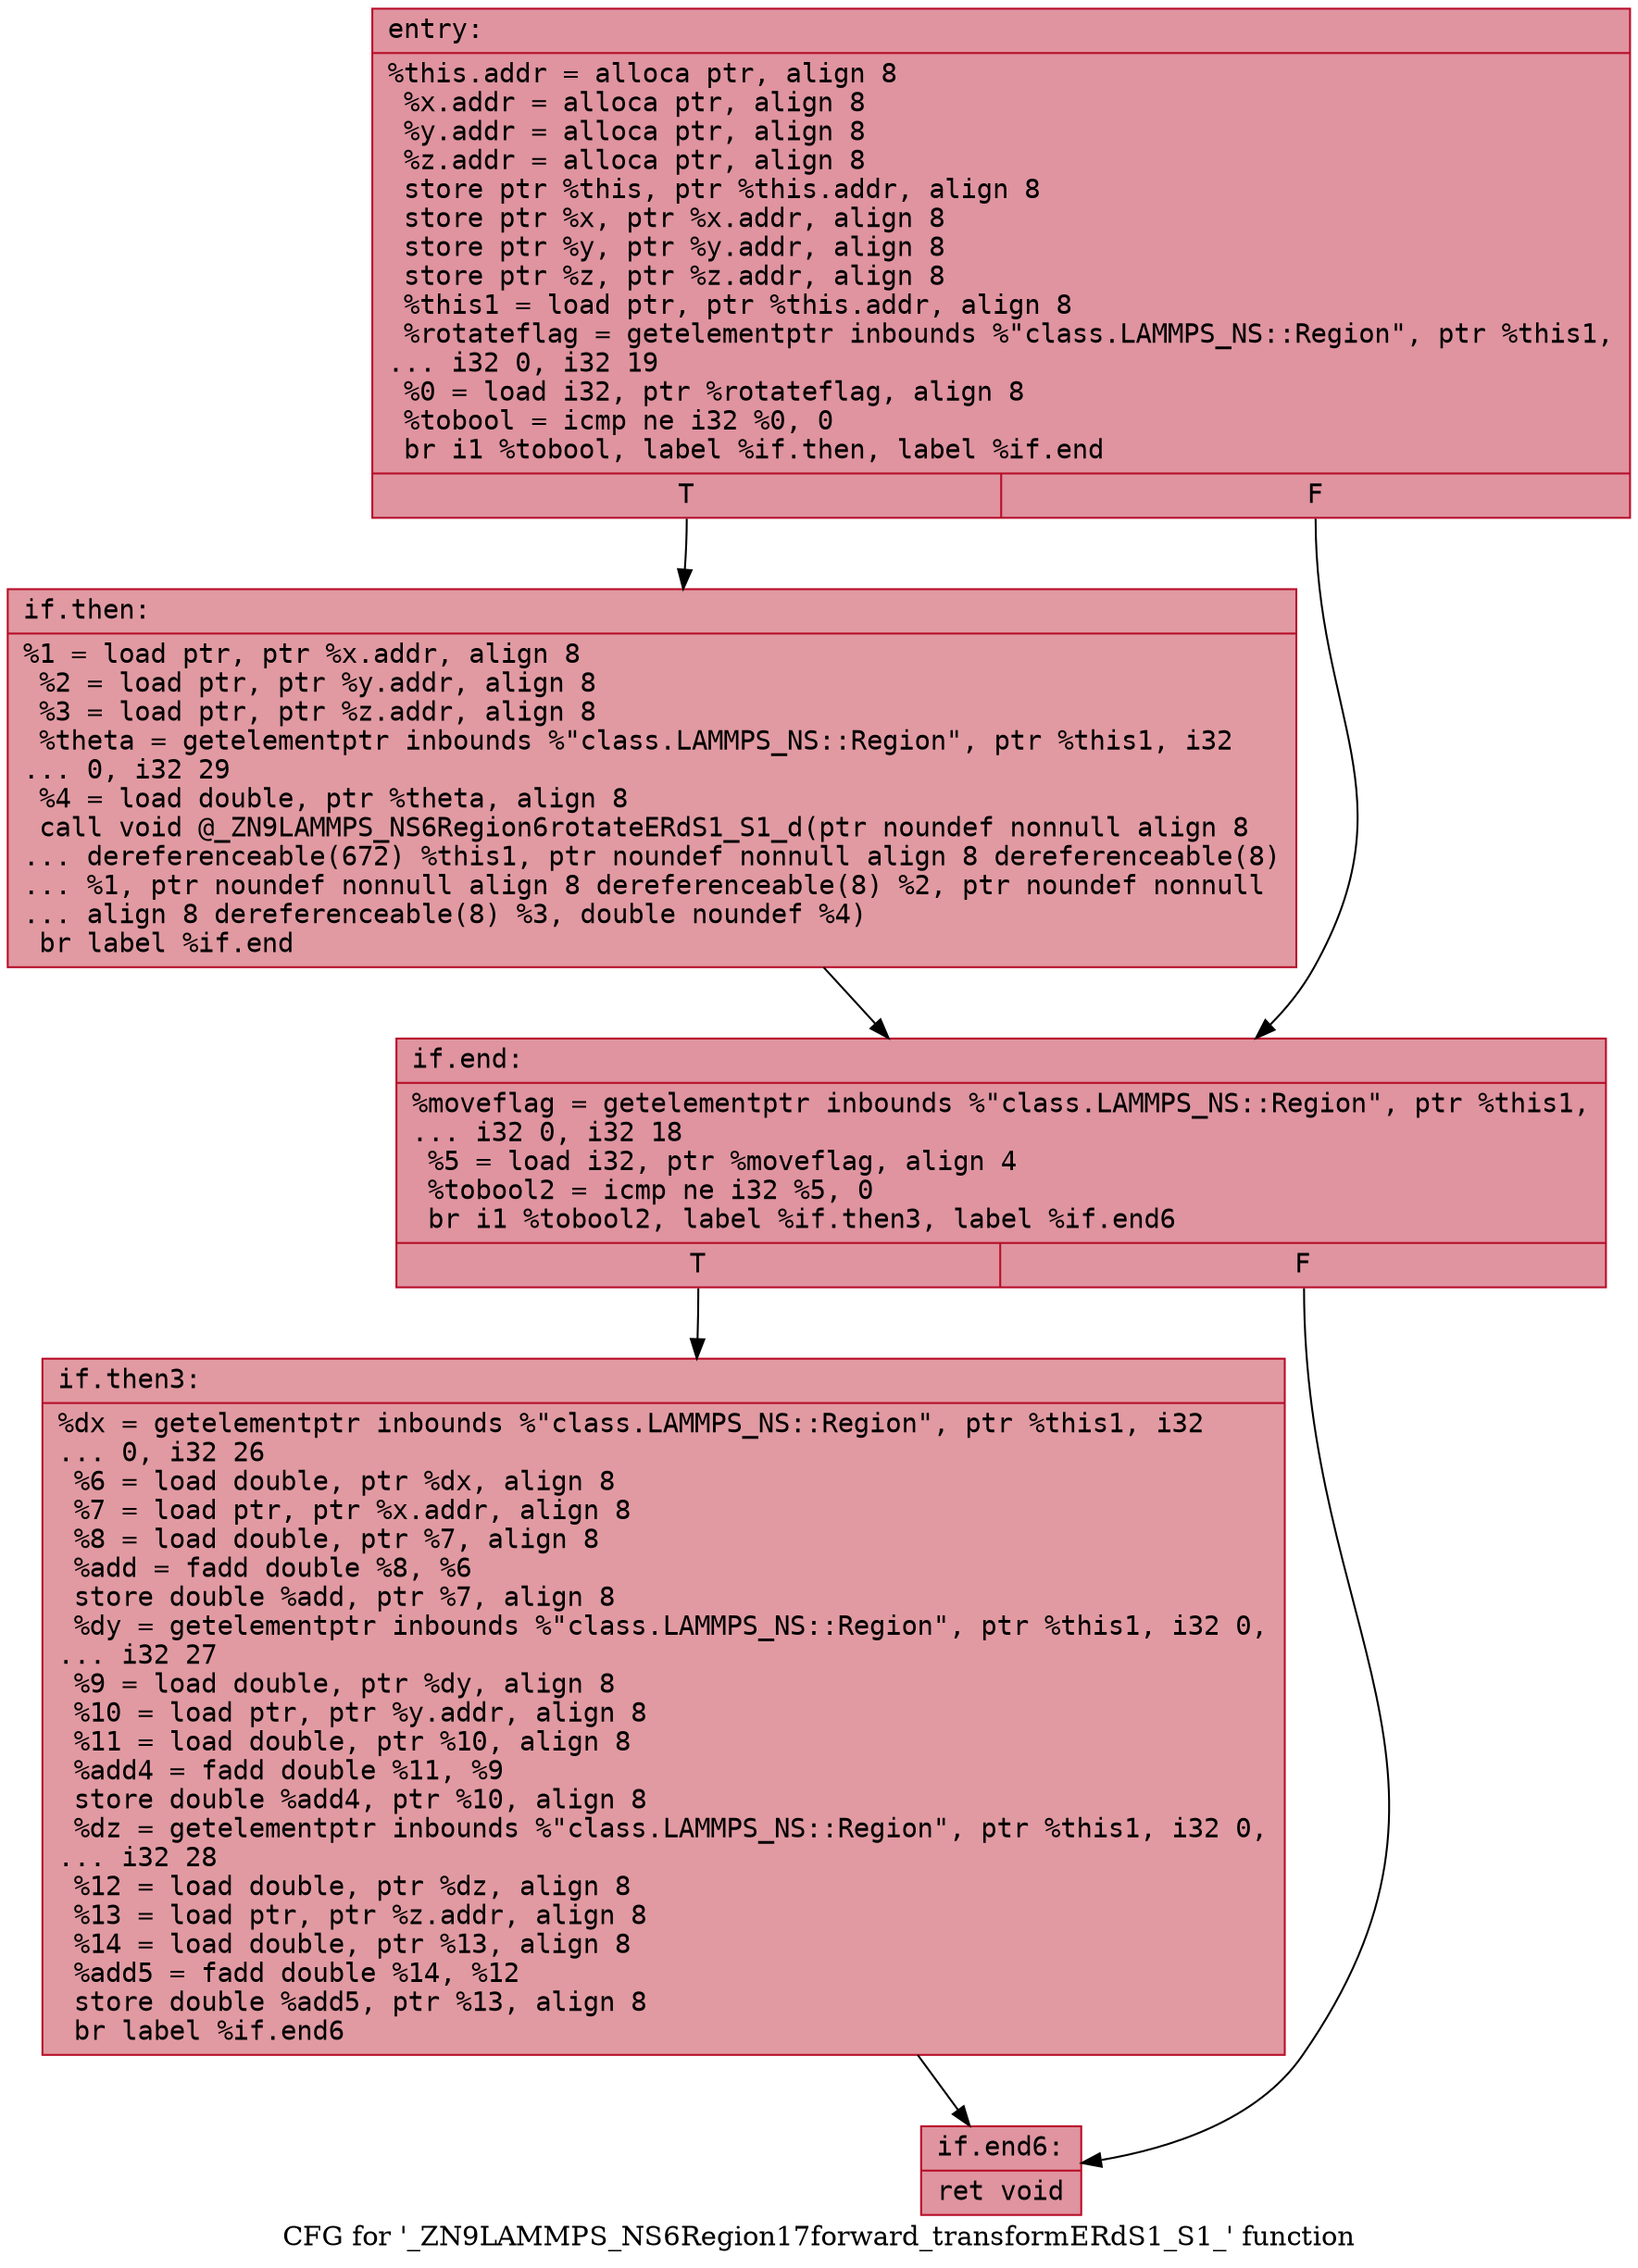 digraph "CFG for '_ZN9LAMMPS_NS6Region17forward_transformERdS1_S1_' function" {
	label="CFG for '_ZN9LAMMPS_NS6Region17forward_transformERdS1_S1_' function";

	Node0x562b27776030 [shape=record,color="#b70d28ff", style=filled, fillcolor="#b70d2870" fontname="Courier",label="{entry:\l|  %this.addr = alloca ptr, align 8\l  %x.addr = alloca ptr, align 8\l  %y.addr = alloca ptr, align 8\l  %z.addr = alloca ptr, align 8\l  store ptr %this, ptr %this.addr, align 8\l  store ptr %x, ptr %x.addr, align 8\l  store ptr %y, ptr %y.addr, align 8\l  store ptr %z, ptr %z.addr, align 8\l  %this1 = load ptr, ptr %this.addr, align 8\l  %rotateflag = getelementptr inbounds %\"class.LAMMPS_NS::Region\", ptr %this1,\l... i32 0, i32 19\l  %0 = load i32, ptr %rotateflag, align 8\l  %tobool = icmp ne i32 %0, 0\l  br i1 %tobool, label %if.then, label %if.end\l|{<s0>T|<s1>F}}"];
	Node0x562b27776030:s0 -> Node0x562b277767a0[tooltip="entry -> if.then\nProbability 62.50%" ];
	Node0x562b27776030:s1 -> Node0x562b277769b0[tooltip="entry -> if.end\nProbability 37.50%" ];
	Node0x562b277767a0 [shape=record,color="#b70d28ff", style=filled, fillcolor="#bb1b2c70" fontname="Courier",label="{if.then:\l|  %1 = load ptr, ptr %x.addr, align 8\l  %2 = load ptr, ptr %y.addr, align 8\l  %3 = load ptr, ptr %z.addr, align 8\l  %theta = getelementptr inbounds %\"class.LAMMPS_NS::Region\", ptr %this1, i32\l... 0, i32 29\l  %4 = load double, ptr %theta, align 8\l  call void @_ZN9LAMMPS_NS6Region6rotateERdS1_S1_d(ptr noundef nonnull align 8\l... dereferenceable(672) %this1, ptr noundef nonnull align 8 dereferenceable(8)\l... %1, ptr noundef nonnull align 8 dereferenceable(8) %2, ptr noundef nonnull\l... align 8 dereferenceable(8) %3, double noundef %4)\l  br label %if.end\l}"];
	Node0x562b277767a0 -> Node0x562b277769b0[tooltip="if.then -> if.end\nProbability 100.00%" ];
	Node0x562b277769b0 [shape=record,color="#b70d28ff", style=filled, fillcolor="#b70d2870" fontname="Courier",label="{if.end:\l|  %moveflag = getelementptr inbounds %\"class.LAMMPS_NS::Region\", ptr %this1,\l... i32 0, i32 18\l  %5 = load i32, ptr %moveflag, align 4\l  %tobool2 = icmp ne i32 %5, 0\l  br i1 %tobool2, label %if.then3, label %if.end6\l|{<s0>T|<s1>F}}"];
	Node0x562b277769b0:s0 -> Node0x562b27777200[tooltip="if.end -> if.then3\nProbability 62.50%" ];
	Node0x562b277769b0:s1 -> Node0x562b27777250[tooltip="if.end -> if.end6\nProbability 37.50%" ];
	Node0x562b27777200 [shape=record,color="#b70d28ff", style=filled, fillcolor="#bb1b2c70" fontname="Courier",label="{if.then3:\l|  %dx = getelementptr inbounds %\"class.LAMMPS_NS::Region\", ptr %this1, i32\l... 0, i32 26\l  %6 = load double, ptr %dx, align 8\l  %7 = load ptr, ptr %x.addr, align 8\l  %8 = load double, ptr %7, align 8\l  %add = fadd double %8, %6\l  store double %add, ptr %7, align 8\l  %dy = getelementptr inbounds %\"class.LAMMPS_NS::Region\", ptr %this1, i32 0,\l... i32 27\l  %9 = load double, ptr %dy, align 8\l  %10 = load ptr, ptr %y.addr, align 8\l  %11 = load double, ptr %10, align 8\l  %add4 = fadd double %11, %9\l  store double %add4, ptr %10, align 8\l  %dz = getelementptr inbounds %\"class.LAMMPS_NS::Region\", ptr %this1, i32 0,\l... i32 28\l  %12 = load double, ptr %dz, align 8\l  %13 = load ptr, ptr %z.addr, align 8\l  %14 = load double, ptr %13, align 8\l  %add5 = fadd double %14, %12\l  store double %add5, ptr %13, align 8\l  br label %if.end6\l}"];
	Node0x562b27777200 -> Node0x562b27777250[tooltip="if.then3 -> if.end6\nProbability 100.00%" ];
	Node0x562b27777250 [shape=record,color="#b70d28ff", style=filled, fillcolor="#b70d2870" fontname="Courier",label="{if.end6:\l|  ret void\l}"];
}
